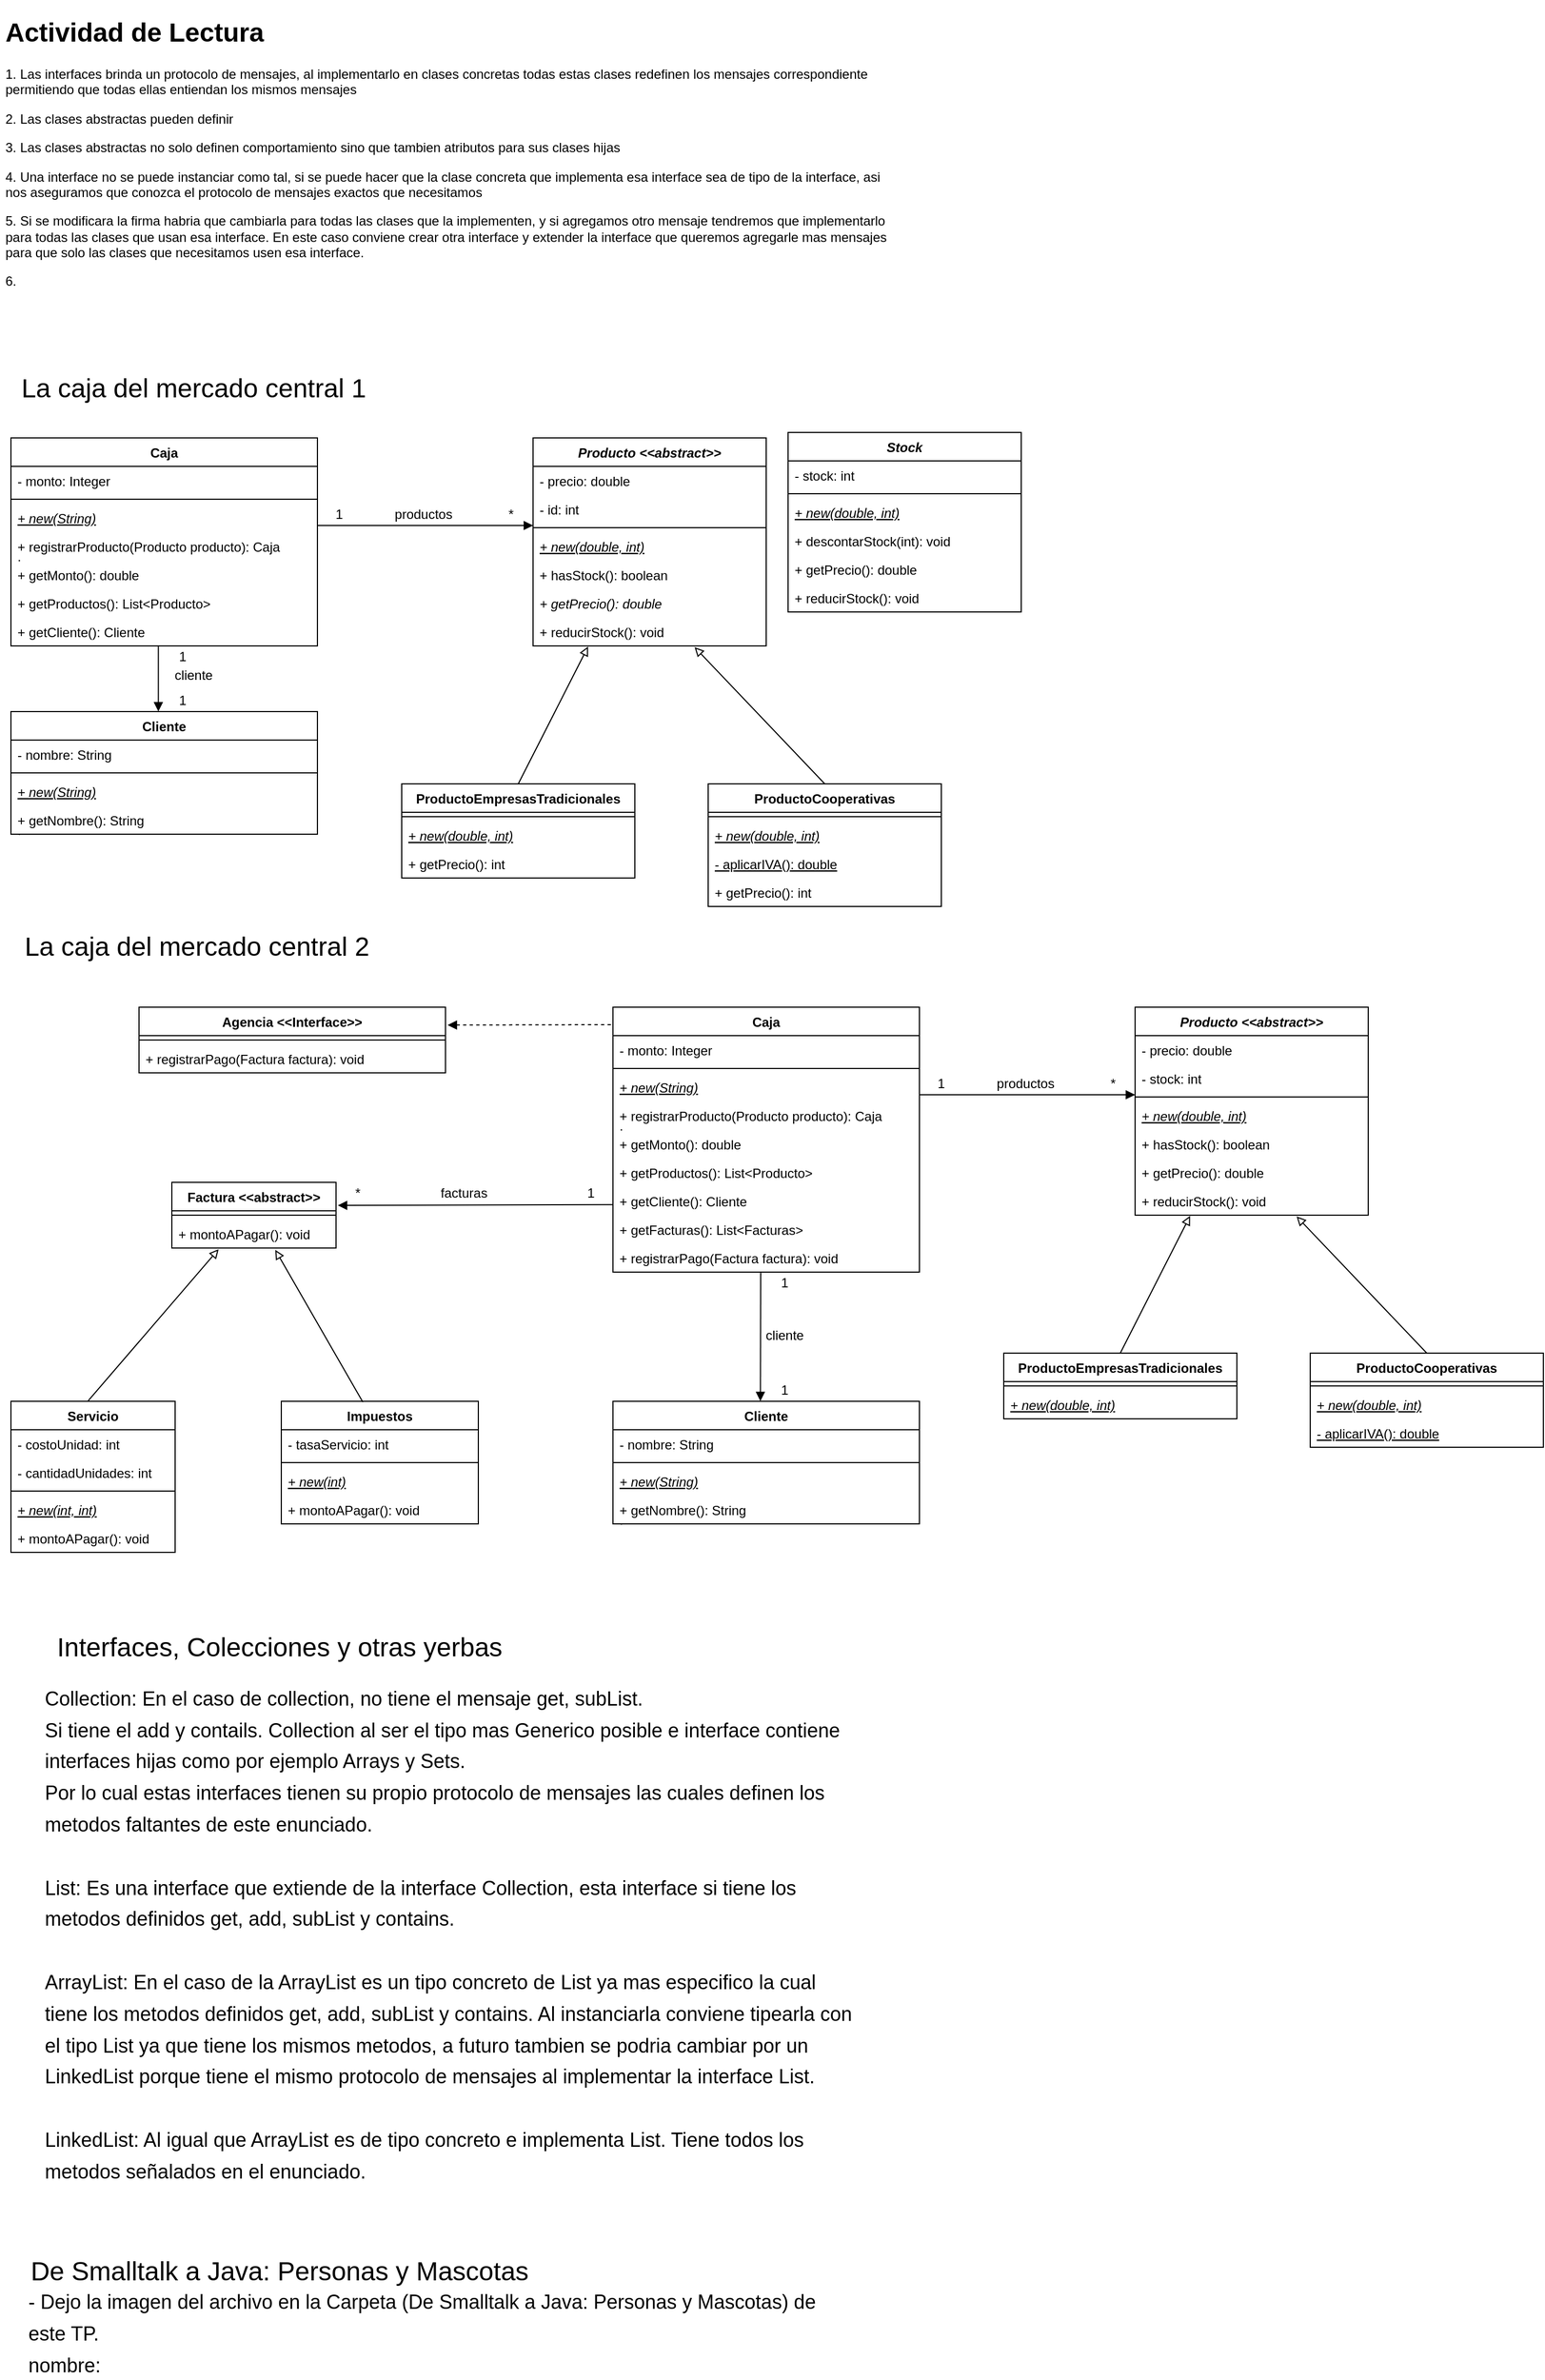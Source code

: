 <mxfile version="18.0.1" type="github">
  <diagram id="h2imKSvwqHgFwFgqD-qL" name="Page-1">
    <mxGraphModel dx="526" dy="482" grid="1" gridSize="10" guides="1" tooltips="1" connect="1" arrows="1" fold="1" page="1" pageScale="1" pageWidth="827" pageHeight="1169" math="0" shadow="0">
      <root>
        <mxCell id="0" />
        <mxCell id="1" parent="0" />
        <mxCell id="-CZiWa_femPdXsY6NKQu-2" value="&lt;h1&gt;Actividad de Lectura&lt;/h1&gt;&lt;p&gt;1. Las interfaces brinda un protocolo de mensajes, al implementarlo en clases concretas todas estas clases redefinen los mensajes correspondiente permitiendo que todas ellas entiendan los mismos mensajes&lt;/p&gt;&lt;p&gt;2. Las clases abstractas pueden definir&amp;nbsp;&lt;/p&gt;&lt;p&gt;3. Las clases abstractas no solo definen comportamiento sino que tambien atributos para sus clases hijas&lt;/p&gt;&lt;p&gt;4. Una interface no se puede instanciar como tal, si se puede hacer que la clase concreta que implementa esa interface sea de tipo de la interface, asi nos aseguramos que conozca el protocolo de mensajes exactos que necesitamos&lt;/p&gt;&lt;p&gt;5. Si se modificara la firma habria que cambiarla para todas las clases que la implementen, y si agregamos otro mensaje tendremos que implementarlo para todas las clases que usan esa interface. En este caso conviene crear otra interface y extender la interface que queremos agregarle mas mensajes para que solo las clases que necesitamos usen esa interface.&lt;/p&gt;&lt;p&gt;6.&lt;/p&gt;" style="text;html=1;strokeColor=none;fillColor=none;spacing=5;spacingTop=-20;whiteSpace=wrap;overflow=hidden;rounded=0;" parent="1" vertex="1">
          <mxGeometry y="10" width="820" height="320" as="geometry" />
        </mxCell>
        <mxCell id="-CZiWa_femPdXsY6NKQu-3" value="&lt;font style=&quot;font-size: 24px&quot;&gt;La caja del mercado central 1&lt;/font&gt;" style="text;html=1;strokeColor=none;fillColor=none;align=center;verticalAlign=middle;whiteSpace=wrap;rounded=0;" parent="1" vertex="1">
          <mxGeometry x="7" y="340" width="340" height="30" as="geometry" />
        </mxCell>
        <mxCell id="-CZiWa_femPdXsY6NKQu-4" value="Producto &lt;&lt;abstract&gt;&gt;" style="swimlane;fontStyle=3;align=center;verticalAlign=top;childLayout=stackLayout;horizontal=1;startSize=26;horizontalStack=0;resizeParent=1;resizeParentMax=0;resizeLast=0;collapsible=1;marginBottom=0;strokeColor=default;" parent="1" vertex="1">
          <mxGeometry x="487" y="400" width="213" height="190" as="geometry" />
        </mxCell>
        <mxCell id="-CZiWa_femPdXsY6NKQu-6" value="- precio: double" style="text;strokeColor=none;fillColor=none;align=left;verticalAlign=top;spacingLeft=4;spacingRight=4;overflow=hidden;rotatable=0;points=[[0,0.5],[1,0.5]];portConstraint=eastwest;" parent="-CZiWa_femPdXsY6NKQu-4" vertex="1">
          <mxGeometry y="26" width="213" height="26" as="geometry" />
        </mxCell>
        <mxCell id="s8EH2hZSlrzV0o0GCKrY-9" value="- id: int" style="text;strokeColor=none;fillColor=none;align=left;verticalAlign=top;spacingLeft=4;spacingRight=4;overflow=hidden;rotatable=0;points=[[0,0.5],[1,0.5]];portConstraint=eastwest;" vertex="1" parent="-CZiWa_femPdXsY6NKQu-4">
          <mxGeometry y="52" width="213" height="26" as="geometry" />
        </mxCell>
        <mxCell id="-CZiWa_femPdXsY6NKQu-5" value="" style="line;strokeWidth=1;fillColor=none;align=left;verticalAlign=middle;spacingTop=-1;spacingLeft=3;spacingRight=3;rotatable=0;labelPosition=right;points=[];portConstraint=eastwest;" parent="-CZiWa_femPdXsY6NKQu-4" vertex="1">
          <mxGeometry y="78" width="213" height="8" as="geometry" />
        </mxCell>
        <mxCell id="vVhiKxb_t9OgOWYi2Gku-17" value="+ new(double, int)" style="text;strokeColor=none;fillColor=none;align=left;verticalAlign=top;spacingLeft=4;spacingRight=4;overflow=hidden;rotatable=0;points=[[0,0.5],[1,0.5]];portConstraint=eastwest;fontStyle=6" parent="-CZiWa_femPdXsY6NKQu-4" vertex="1">
          <mxGeometry y="86" width="213" height="26" as="geometry" />
        </mxCell>
        <mxCell id="WXgyOnsabrxjxRNwVm4t-1" value="+ hasStock(): boolean" style="text;strokeColor=none;fillColor=none;align=left;verticalAlign=top;spacingLeft=4;spacingRight=4;overflow=hidden;rotatable=0;points=[[0,0.5],[1,0.5]];portConstraint=eastwest;" parent="-CZiWa_femPdXsY6NKQu-4" vertex="1">
          <mxGeometry y="112" width="213" height="26" as="geometry" />
        </mxCell>
        <mxCell id="vVhiKxb_t9OgOWYi2Gku-18" value="+ getPrecio(): double" style="text;strokeColor=none;fillColor=none;align=left;verticalAlign=top;spacingLeft=4;spacingRight=4;overflow=hidden;rotatable=0;points=[[0,0.5],[1,0.5]];portConstraint=eastwest;fontStyle=2" parent="-CZiWa_femPdXsY6NKQu-4" vertex="1">
          <mxGeometry y="138" width="213" height="26" as="geometry" />
        </mxCell>
        <mxCell id="vVhiKxb_t9OgOWYi2Gku-19" value="+ reducirStock(): void" style="text;strokeColor=none;fillColor=none;align=left;verticalAlign=top;spacingLeft=4;spacingRight=4;overflow=hidden;rotatable=0;points=[[0,0.5],[1,0.5]];portConstraint=eastwest;" parent="-CZiWa_femPdXsY6NKQu-4" vertex="1">
          <mxGeometry y="164" width="213" height="26" as="geometry" />
        </mxCell>
        <mxCell id="-CZiWa_femPdXsY6NKQu-10" value="Caja" style="swimlane;fontStyle=1;align=center;verticalAlign=top;childLayout=stackLayout;horizontal=1;startSize=26;horizontalStack=0;resizeParent=1;resizeParentMax=0;resizeLast=0;collapsible=1;marginBottom=0;strokeColor=default;" parent="1" vertex="1">
          <mxGeometry x="10" y="400" width="280" height="190" as="geometry" />
        </mxCell>
        <mxCell id="-CZiWa_femPdXsY6NKQu-35" value="- monto: Integer" style="text;strokeColor=none;fillColor=none;align=left;verticalAlign=top;spacingLeft=4;spacingRight=4;overflow=hidden;rotatable=0;points=[[0,0.5],[1,0.5]];portConstraint=eastwest;" parent="-CZiWa_femPdXsY6NKQu-10" vertex="1">
          <mxGeometry y="26" width="280" height="26" as="geometry" />
        </mxCell>
        <mxCell id="-CZiWa_femPdXsY6NKQu-11" value="" style="line;strokeWidth=1;fillColor=none;align=left;verticalAlign=middle;spacingTop=-1;spacingLeft=3;spacingRight=3;rotatable=0;labelPosition=right;points=[];portConstraint=eastwest;" parent="-CZiWa_femPdXsY6NKQu-10" vertex="1">
          <mxGeometry y="52" width="280" height="8" as="geometry" />
        </mxCell>
        <mxCell id="-CZiWa_femPdXsY6NKQu-12" value="+ new(String)" style="text;strokeColor=none;fillColor=none;align=left;verticalAlign=top;spacingLeft=4;spacingRight=4;overflow=hidden;rotatable=0;points=[[0,0.5],[1,0.5]];portConstraint=eastwest;fontStyle=6" parent="-CZiWa_femPdXsY6NKQu-10" vertex="1">
          <mxGeometry y="60" width="280" height="26" as="geometry" />
        </mxCell>
        <mxCell id="vVhiKxb_t9OgOWYi2Gku-1" value="+ registrarProducto(Producto producto): Caja&#xa;: " style="text;strokeColor=none;fillColor=none;align=left;verticalAlign=top;spacingLeft=4;spacingRight=4;overflow=hidden;rotatable=0;points=[[0,0.5],[1,0.5]];portConstraint=eastwest;" parent="-CZiWa_femPdXsY6NKQu-10" vertex="1">
          <mxGeometry y="86" width="280" height="26" as="geometry" />
        </mxCell>
        <mxCell id="-CZiWa_femPdXsY6NKQu-13" value="+ getMonto(): double" style="text;strokeColor=none;fillColor=none;align=left;verticalAlign=top;spacingLeft=4;spacingRight=4;overflow=hidden;rotatable=0;points=[[0,0.5],[1,0.5]];portConstraint=eastwest;" parent="-CZiWa_femPdXsY6NKQu-10" vertex="1">
          <mxGeometry y="112" width="280" height="26" as="geometry" />
        </mxCell>
        <mxCell id="vVhiKxb_t9OgOWYi2Gku-2" value="+ getProductos(): List&lt;Producto&gt;" style="text;strokeColor=none;fillColor=none;align=left;verticalAlign=top;spacingLeft=4;spacingRight=4;overflow=hidden;rotatable=0;points=[[0,0.5],[1,0.5]];portConstraint=eastwest;" parent="-CZiWa_femPdXsY6NKQu-10" vertex="1">
          <mxGeometry y="138" width="280" height="26" as="geometry" />
        </mxCell>
        <mxCell id="vVhiKxb_t9OgOWYi2Gku-3" value="+ getCliente(): Cliente" style="text;strokeColor=none;fillColor=none;align=left;verticalAlign=top;spacingLeft=4;spacingRight=4;overflow=hidden;rotatable=0;points=[[0,0.5],[1,0.5]];portConstraint=eastwest;" parent="-CZiWa_femPdXsY6NKQu-10" vertex="1">
          <mxGeometry y="164" width="280" height="26" as="geometry" />
        </mxCell>
        <mxCell id="-CZiWa_femPdXsY6NKQu-18" value="ProductoEmpresasTradicionales" style="swimlane;fontStyle=1;align=center;verticalAlign=top;childLayout=stackLayout;horizontal=1;startSize=26;horizontalStack=0;resizeParent=1;resizeParentMax=0;resizeLast=0;collapsible=1;marginBottom=0;strokeColor=default;" parent="1" vertex="1">
          <mxGeometry x="367" y="716" width="213" height="86" as="geometry" />
        </mxCell>
        <mxCell id="-CZiWa_femPdXsY6NKQu-21" value="" style="line;strokeWidth=1;fillColor=none;align=left;verticalAlign=middle;spacingTop=-1;spacingLeft=3;spacingRight=3;rotatable=0;labelPosition=right;points=[];portConstraint=eastwest;" parent="-CZiWa_femPdXsY6NKQu-18" vertex="1">
          <mxGeometry y="26" width="213" height="8" as="geometry" />
        </mxCell>
        <mxCell id="vVhiKxb_t9OgOWYi2Gku-20" value="+ new(double, int)" style="text;strokeColor=none;fillColor=none;align=left;verticalAlign=top;spacingLeft=4;spacingRight=4;overflow=hidden;rotatable=0;points=[[0,0.5],[1,0.5]];portConstraint=eastwest;fontStyle=6" parent="-CZiWa_femPdXsY6NKQu-18" vertex="1">
          <mxGeometry y="34" width="213" height="26" as="geometry" />
        </mxCell>
        <mxCell id="s8EH2hZSlrzV0o0GCKrY-10" value="+ getPrecio(): int" style="text;strokeColor=none;fillColor=none;align=left;verticalAlign=top;spacingLeft=4;spacingRight=4;overflow=hidden;rotatable=0;points=[[0,0.5],[1,0.5]];portConstraint=eastwest;fontStyle=0" vertex="1" parent="-CZiWa_femPdXsY6NKQu-18">
          <mxGeometry y="60" width="213" height="26" as="geometry" />
        </mxCell>
        <mxCell id="-CZiWa_femPdXsY6NKQu-25" value="ProductoCooperativas" style="swimlane;fontStyle=1;align=center;verticalAlign=top;childLayout=stackLayout;horizontal=1;startSize=26;horizontalStack=0;resizeParent=1;resizeParentMax=0;resizeLast=0;collapsible=1;marginBottom=0;strokeColor=default;" parent="1" vertex="1">
          <mxGeometry x="647" y="716" width="213" height="112" as="geometry" />
        </mxCell>
        <mxCell id="-CZiWa_femPdXsY6NKQu-28" value="" style="line;strokeWidth=1;fillColor=none;align=left;verticalAlign=middle;spacingTop=-1;spacingLeft=3;spacingRight=3;rotatable=0;labelPosition=right;points=[];portConstraint=eastwest;" parent="-CZiWa_femPdXsY6NKQu-25" vertex="1">
          <mxGeometry y="26" width="213" height="8" as="geometry" />
        </mxCell>
        <mxCell id="vVhiKxb_t9OgOWYi2Gku-21" value="+ new(double, int)" style="text;strokeColor=none;fillColor=none;align=left;verticalAlign=top;spacingLeft=4;spacingRight=4;overflow=hidden;rotatable=0;points=[[0,0.5],[1,0.5]];portConstraint=eastwest;fontStyle=6" parent="-CZiWa_femPdXsY6NKQu-25" vertex="1">
          <mxGeometry y="34" width="213" height="26" as="geometry" />
        </mxCell>
        <mxCell id="WXgyOnsabrxjxRNwVm4t-2" value="- aplicarIVA(): double" style="text;strokeColor=none;fillColor=none;align=left;verticalAlign=top;spacingLeft=4;spacingRight=4;overflow=hidden;rotatable=0;points=[[0,0.5],[1,0.5]];portConstraint=eastwest;fontStyle=4" parent="-CZiWa_femPdXsY6NKQu-25" vertex="1">
          <mxGeometry y="60" width="213" height="26" as="geometry" />
        </mxCell>
        <mxCell id="s8EH2hZSlrzV0o0GCKrY-11" value="+ getPrecio(): int" style="text;strokeColor=none;fillColor=none;align=left;verticalAlign=top;spacingLeft=4;spacingRight=4;overflow=hidden;rotatable=0;points=[[0,0.5],[1,0.5]];portConstraint=eastwest;fontStyle=0" vertex="1" parent="-CZiWa_femPdXsY6NKQu-25">
          <mxGeometry y="86" width="213" height="26" as="geometry" />
        </mxCell>
        <mxCell id="-CZiWa_femPdXsY6NKQu-32" style="edgeStyle=none;orthogonalLoop=1;jettySize=auto;html=1;exitX=1;exitY=1;exitDx=0;exitDy=0;endArrow=none;endFill=0;rounded=0;entryX=0.999;entryY=0.808;entryDx=0;entryDy=0;entryPerimeter=0;startArrow=block;startFill=1;" parent="1" source="-CZiWa_femPdXsY6NKQu-37" edge="1">
          <mxGeometry relative="1" as="geometry">
            <mxPoint x="289.997" y="479.998" as="targetPoint" />
            <mxPoint x="482.21" y="480.422" as="sourcePoint" />
          </mxGeometry>
        </mxCell>
        <mxCell id="-CZiWa_femPdXsY6NKQu-33" style="edgeStyle=none;orthogonalLoop=1;jettySize=auto;html=1;endArrow=none;endFill=0;rounded=0;entryX=0.5;entryY=0;entryDx=0;entryDy=0;startArrow=block;startFill=0;exitX=0.236;exitY=1.025;exitDx=0;exitDy=0;exitPerimeter=0;" parent="1" source="vVhiKxb_t9OgOWYi2Gku-19" target="-CZiWa_femPdXsY6NKQu-18" edge="1">
          <mxGeometry relative="1" as="geometry">
            <mxPoint x="530.55" y="623.43" as="targetPoint" />
            <mxPoint x="527" y="610" as="sourcePoint" />
          </mxGeometry>
        </mxCell>
        <mxCell id="-CZiWa_femPdXsY6NKQu-34" style="edgeStyle=none;orthogonalLoop=1;jettySize=auto;html=1;endArrow=none;endFill=0;rounded=0;entryX=0.5;entryY=0;entryDx=0;entryDy=0;startArrow=block;startFill=0;exitX=0.693;exitY=1.045;exitDx=0;exitDy=0;exitPerimeter=0;" parent="1" source="vVhiKxb_t9OgOWYi2Gku-19" target="-CZiWa_femPdXsY6NKQu-25" edge="1">
          <mxGeometry relative="1" as="geometry">
            <mxPoint x="571.75" y="650" as="targetPoint" />
            <mxPoint x="677" y="630" as="sourcePoint" />
          </mxGeometry>
        </mxCell>
        <mxCell id="-CZiWa_femPdXsY6NKQu-36" value="productos" style="text;html=1;strokeColor=none;fillColor=none;align=center;verticalAlign=middle;whiteSpace=wrap;rounded=0;" parent="1" vertex="1">
          <mxGeometry x="367" y="460" width="40" height="20" as="geometry" />
        </mxCell>
        <mxCell id="-CZiWa_femPdXsY6NKQu-37" value="*" style="text;html=1;strokeColor=none;fillColor=none;align=center;verticalAlign=middle;whiteSpace=wrap;rounded=0;" parent="1" vertex="1">
          <mxGeometry x="447" y="460" width="40" height="20" as="geometry" />
        </mxCell>
        <mxCell id="-CZiWa_femPdXsY6NKQu-38" value="1" style="text;html=1;strokeColor=none;fillColor=none;align=center;verticalAlign=middle;whiteSpace=wrap;rounded=0;" parent="1" vertex="1">
          <mxGeometry x="290" y="460" width="40" height="20" as="geometry" />
        </mxCell>
        <mxCell id="vVhiKxb_t9OgOWYi2Gku-4" value="Cliente" style="swimlane;fontStyle=1;align=center;verticalAlign=top;childLayout=stackLayout;horizontal=1;startSize=26;horizontalStack=0;resizeParent=1;resizeParentMax=0;resizeLast=0;collapsible=1;marginBottom=0;strokeColor=default;" parent="1" vertex="1">
          <mxGeometry x="10" y="650" width="280" height="112" as="geometry" />
        </mxCell>
        <mxCell id="vVhiKxb_t9OgOWYi2Gku-5" value="- nombre: String" style="text;strokeColor=none;fillColor=none;align=left;verticalAlign=top;spacingLeft=4;spacingRight=4;overflow=hidden;rotatable=0;points=[[0,0.5],[1,0.5]];portConstraint=eastwest;" parent="vVhiKxb_t9OgOWYi2Gku-4" vertex="1">
          <mxGeometry y="26" width="280" height="26" as="geometry" />
        </mxCell>
        <mxCell id="vVhiKxb_t9OgOWYi2Gku-7" value="" style="line;strokeWidth=1;fillColor=none;align=left;verticalAlign=middle;spacingTop=-1;spacingLeft=3;spacingRight=3;rotatable=0;labelPosition=right;points=[];portConstraint=eastwest;" parent="vVhiKxb_t9OgOWYi2Gku-4" vertex="1">
          <mxGeometry y="52" width="280" height="8" as="geometry" />
        </mxCell>
        <mxCell id="vVhiKxb_t9OgOWYi2Gku-8" value="+ new(String)" style="text;strokeColor=none;fillColor=none;align=left;verticalAlign=top;spacingLeft=4;spacingRight=4;overflow=hidden;rotatable=0;points=[[0,0.5],[1,0.5]];portConstraint=eastwest;fontStyle=6" parent="vVhiKxb_t9OgOWYi2Gku-4" vertex="1">
          <mxGeometry y="60" width="280" height="26" as="geometry" />
        </mxCell>
        <mxCell id="vVhiKxb_t9OgOWYi2Gku-9" value="+ getNombre(): String&#xa;: " style="text;strokeColor=none;fillColor=none;align=left;verticalAlign=top;spacingLeft=4;spacingRight=4;overflow=hidden;rotatable=0;points=[[0,0.5],[1,0.5]];portConstraint=eastwest;" parent="vVhiKxb_t9OgOWYi2Gku-4" vertex="1">
          <mxGeometry y="86" width="280" height="26" as="geometry" />
        </mxCell>
        <mxCell id="vVhiKxb_t9OgOWYi2Gku-13" style="edgeStyle=none;orthogonalLoop=1;jettySize=auto;html=1;exitX=0.481;exitY=-0.001;exitDx=0;exitDy=0;endArrow=none;endFill=0;rounded=0;entryX=0.481;entryY=1.022;entryDx=0;entryDy=0;entryPerimeter=0;startArrow=block;startFill=1;exitPerimeter=0;" parent="1" source="vVhiKxb_t9OgOWYi2Gku-4" target="vVhiKxb_t9OgOWYi2Gku-3" edge="1">
          <mxGeometry relative="1" as="geometry">
            <mxPoint x="299.997" y="489.998" as="targetPoint" />
            <mxPoint x="497" y="490" as="sourcePoint" />
          </mxGeometry>
        </mxCell>
        <mxCell id="vVhiKxb_t9OgOWYi2Gku-14" value="cliente" style="text;html=1;strokeColor=none;fillColor=none;align=center;verticalAlign=middle;whiteSpace=wrap;rounded=0;" parent="1" vertex="1">
          <mxGeometry x="157" y="607" width="40" height="20" as="geometry" />
        </mxCell>
        <mxCell id="vVhiKxb_t9OgOWYi2Gku-15" value="1" style="text;html=1;strokeColor=none;fillColor=none;align=center;verticalAlign=middle;whiteSpace=wrap;rounded=0;" parent="1" vertex="1">
          <mxGeometry x="147" y="590" width="40" height="20" as="geometry" />
        </mxCell>
        <mxCell id="vVhiKxb_t9OgOWYi2Gku-16" value="1" style="text;html=1;strokeColor=none;fillColor=none;align=center;verticalAlign=middle;whiteSpace=wrap;rounded=0;" parent="1" vertex="1">
          <mxGeometry x="147" y="630" width="40" height="20" as="geometry" />
        </mxCell>
        <mxCell id="vVhiKxb_t9OgOWYi2Gku-23" value="Producto &lt;&lt;abstract&gt;&gt;" style="swimlane;fontStyle=3;align=center;verticalAlign=top;childLayout=stackLayout;horizontal=1;startSize=26;horizontalStack=0;resizeParent=1;resizeParentMax=0;resizeLast=0;collapsible=1;marginBottom=0;strokeColor=default;" parent="1" vertex="1">
          <mxGeometry x="1037" y="920" width="213" height="190" as="geometry" />
        </mxCell>
        <mxCell id="vVhiKxb_t9OgOWYi2Gku-24" value="- precio: double" style="text;strokeColor=none;fillColor=none;align=left;verticalAlign=top;spacingLeft=4;spacingRight=4;overflow=hidden;rotatable=0;points=[[0,0.5],[1,0.5]];portConstraint=eastwest;" parent="vVhiKxb_t9OgOWYi2Gku-23" vertex="1">
          <mxGeometry y="26" width="213" height="26" as="geometry" />
        </mxCell>
        <mxCell id="vVhiKxb_t9OgOWYi2Gku-25" value="- stock: int" style="text;strokeColor=none;fillColor=none;align=left;verticalAlign=top;spacingLeft=4;spacingRight=4;overflow=hidden;rotatable=0;points=[[0,0.5],[1,0.5]];portConstraint=eastwest;" parent="vVhiKxb_t9OgOWYi2Gku-23" vertex="1">
          <mxGeometry y="52" width="213" height="26" as="geometry" />
        </mxCell>
        <mxCell id="vVhiKxb_t9OgOWYi2Gku-26" value="" style="line;strokeWidth=1;fillColor=none;align=left;verticalAlign=middle;spacingTop=-1;spacingLeft=3;spacingRight=3;rotatable=0;labelPosition=right;points=[];portConstraint=eastwest;" parent="vVhiKxb_t9OgOWYi2Gku-23" vertex="1">
          <mxGeometry y="78" width="213" height="8" as="geometry" />
        </mxCell>
        <mxCell id="vVhiKxb_t9OgOWYi2Gku-27" value="+ new(double, int)" style="text;strokeColor=none;fillColor=none;align=left;verticalAlign=top;spacingLeft=4;spacingRight=4;overflow=hidden;rotatable=0;points=[[0,0.5],[1,0.5]];portConstraint=eastwest;fontStyle=6" parent="vVhiKxb_t9OgOWYi2Gku-23" vertex="1">
          <mxGeometry y="86" width="213" height="26" as="geometry" />
        </mxCell>
        <mxCell id="vVhiKxb_t9OgOWYi2Gku-28" value="+ hasStock(): boolean" style="text;strokeColor=none;fillColor=none;align=left;verticalAlign=top;spacingLeft=4;spacingRight=4;overflow=hidden;rotatable=0;points=[[0,0.5],[1,0.5]];portConstraint=eastwest;" parent="vVhiKxb_t9OgOWYi2Gku-23" vertex="1">
          <mxGeometry y="112" width="213" height="26" as="geometry" />
        </mxCell>
        <mxCell id="vVhiKxb_t9OgOWYi2Gku-29" value="+ getPrecio(): double" style="text;strokeColor=none;fillColor=none;align=left;verticalAlign=top;spacingLeft=4;spacingRight=4;overflow=hidden;rotatable=0;points=[[0,0.5],[1,0.5]];portConstraint=eastwest;" parent="vVhiKxb_t9OgOWYi2Gku-23" vertex="1">
          <mxGeometry y="138" width="213" height="26" as="geometry" />
        </mxCell>
        <mxCell id="vVhiKxb_t9OgOWYi2Gku-30" value="+ reducirStock(): void" style="text;strokeColor=none;fillColor=none;align=left;verticalAlign=top;spacingLeft=4;spacingRight=4;overflow=hidden;rotatable=0;points=[[0,0.5],[1,0.5]];portConstraint=eastwest;" parent="vVhiKxb_t9OgOWYi2Gku-23" vertex="1">
          <mxGeometry y="164" width="213" height="26" as="geometry" />
        </mxCell>
        <mxCell id="vVhiKxb_t9OgOWYi2Gku-31" value="Caja" style="swimlane;fontStyle=1;align=center;verticalAlign=top;childLayout=stackLayout;horizontal=1;startSize=26;horizontalStack=0;resizeParent=1;resizeParentMax=0;resizeLast=0;collapsible=1;marginBottom=0;strokeColor=default;" parent="1" vertex="1">
          <mxGeometry x="560" y="920" width="280" height="242" as="geometry" />
        </mxCell>
        <mxCell id="vVhiKxb_t9OgOWYi2Gku-32" value="- monto: Integer" style="text;strokeColor=none;fillColor=none;align=left;verticalAlign=top;spacingLeft=4;spacingRight=4;overflow=hidden;rotatable=0;points=[[0,0.5],[1,0.5]];portConstraint=eastwest;" parent="vVhiKxb_t9OgOWYi2Gku-31" vertex="1">
          <mxGeometry y="26" width="280" height="26" as="geometry" />
        </mxCell>
        <mxCell id="vVhiKxb_t9OgOWYi2Gku-33" value="" style="line;strokeWidth=1;fillColor=none;align=left;verticalAlign=middle;spacingTop=-1;spacingLeft=3;spacingRight=3;rotatable=0;labelPosition=right;points=[];portConstraint=eastwest;" parent="vVhiKxb_t9OgOWYi2Gku-31" vertex="1">
          <mxGeometry y="52" width="280" height="8" as="geometry" />
        </mxCell>
        <mxCell id="vVhiKxb_t9OgOWYi2Gku-34" value="+ new(String)" style="text;strokeColor=none;fillColor=none;align=left;verticalAlign=top;spacingLeft=4;spacingRight=4;overflow=hidden;rotatable=0;points=[[0,0.5],[1,0.5]];portConstraint=eastwest;fontStyle=6" parent="vVhiKxb_t9OgOWYi2Gku-31" vertex="1">
          <mxGeometry y="60" width="280" height="26" as="geometry" />
        </mxCell>
        <mxCell id="vVhiKxb_t9OgOWYi2Gku-35" value="+ registrarProducto(Producto producto): Caja&#xa;: " style="text;strokeColor=none;fillColor=none;align=left;verticalAlign=top;spacingLeft=4;spacingRight=4;overflow=hidden;rotatable=0;points=[[0,0.5],[1,0.5]];portConstraint=eastwest;" parent="vVhiKxb_t9OgOWYi2Gku-31" vertex="1">
          <mxGeometry y="86" width="280" height="26" as="geometry" />
        </mxCell>
        <mxCell id="vVhiKxb_t9OgOWYi2Gku-36" value="+ getMonto(): double" style="text;strokeColor=none;fillColor=none;align=left;verticalAlign=top;spacingLeft=4;spacingRight=4;overflow=hidden;rotatable=0;points=[[0,0.5],[1,0.5]];portConstraint=eastwest;" parent="vVhiKxb_t9OgOWYi2Gku-31" vertex="1">
          <mxGeometry y="112" width="280" height="26" as="geometry" />
        </mxCell>
        <mxCell id="vVhiKxb_t9OgOWYi2Gku-37" value="+ getProductos(): List&lt;Producto&gt;" style="text;strokeColor=none;fillColor=none;align=left;verticalAlign=top;spacingLeft=4;spacingRight=4;overflow=hidden;rotatable=0;points=[[0,0.5],[1,0.5]];portConstraint=eastwest;" parent="vVhiKxb_t9OgOWYi2Gku-31" vertex="1">
          <mxGeometry y="138" width="280" height="26" as="geometry" />
        </mxCell>
        <mxCell id="vVhiKxb_t9OgOWYi2Gku-38" value="+ getCliente(): Cliente" style="text;strokeColor=none;fillColor=none;align=left;verticalAlign=top;spacingLeft=4;spacingRight=4;overflow=hidden;rotatable=0;points=[[0,0.5],[1,0.5]];portConstraint=eastwest;" parent="vVhiKxb_t9OgOWYi2Gku-31" vertex="1">
          <mxGeometry y="164" width="280" height="26" as="geometry" />
        </mxCell>
        <mxCell id="vVhiKxb_t9OgOWYi2Gku-61" value="+ getFacturas(): List&lt;Facturas&gt;" style="text;strokeColor=none;fillColor=none;align=left;verticalAlign=top;spacingLeft=4;spacingRight=4;overflow=hidden;rotatable=0;points=[[0,0.5],[1,0.5]];portConstraint=eastwest;" parent="vVhiKxb_t9OgOWYi2Gku-31" vertex="1">
          <mxGeometry y="190" width="280" height="26" as="geometry" />
        </mxCell>
        <mxCell id="vVhiKxb_t9OgOWYi2Gku-62" value="+ registrarPago(Factura factura): void" style="text;strokeColor=none;fillColor=none;align=left;verticalAlign=top;spacingLeft=4;spacingRight=4;overflow=hidden;rotatable=0;points=[[0,0.5],[1,0.5]];portConstraint=eastwest;" parent="vVhiKxb_t9OgOWYi2Gku-31" vertex="1">
          <mxGeometry y="216" width="280" height="26" as="geometry" />
        </mxCell>
        <mxCell id="vVhiKxb_t9OgOWYi2Gku-39" value="ProductoEmpresasTradicionales" style="swimlane;fontStyle=1;align=center;verticalAlign=top;childLayout=stackLayout;horizontal=1;startSize=26;horizontalStack=0;resizeParent=1;resizeParentMax=0;resizeLast=0;collapsible=1;marginBottom=0;strokeColor=default;" parent="1" vertex="1">
          <mxGeometry x="917" y="1236" width="213" height="60" as="geometry" />
        </mxCell>
        <mxCell id="vVhiKxb_t9OgOWYi2Gku-40" value="" style="line;strokeWidth=1;fillColor=none;align=left;verticalAlign=middle;spacingTop=-1;spacingLeft=3;spacingRight=3;rotatable=0;labelPosition=right;points=[];portConstraint=eastwest;" parent="vVhiKxb_t9OgOWYi2Gku-39" vertex="1">
          <mxGeometry y="26" width="213" height="8" as="geometry" />
        </mxCell>
        <mxCell id="vVhiKxb_t9OgOWYi2Gku-41" value="+ new(double, int)" style="text;strokeColor=none;fillColor=none;align=left;verticalAlign=top;spacingLeft=4;spacingRight=4;overflow=hidden;rotatable=0;points=[[0,0.5],[1,0.5]];portConstraint=eastwest;fontStyle=6" parent="vVhiKxb_t9OgOWYi2Gku-39" vertex="1">
          <mxGeometry y="34" width="213" height="26" as="geometry" />
        </mxCell>
        <mxCell id="vVhiKxb_t9OgOWYi2Gku-42" value="ProductoCooperativas" style="swimlane;fontStyle=1;align=center;verticalAlign=top;childLayout=stackLayout;horizontal=1;startSize=26;horizontalStack=0;resizeParent=1;resizeParentMax=0;resizeLast=0;collapsible=1;marginBottom=0;strokeColor=default;" parent="1" vertex="1">
          <mxGeometry x="1197" y="1236" width="213" height="86" as="geometry" />
        </mxCell>
        <mxCell id="vVhiKxb_t9OgOWYi2Gku-43" value="" style="line;strokeWidth=1;fillColor=none;align=left;verticalAlign=middle;spacingTop=-1;spacingLeft=3;spacingRight=3;rotatable=0;labelPosition=right;points=[];portConstraint=eastwest;" parent="vVhiKxb_t9OgOWYi2Gku-42" vertex="1">
          <mxGeometry y="26" width="213" height="8" as="geometry" />
        </mxCell>
        <mxCell id="vVhiKxb_t9OgOWYi2Gku-44" value="+ new(double, int)" style="text;strokeColor=none;fillColor=none;align=left;verticalAlign=top;spacingLeft=4;spacingRight=4;overflow=hidden;rotatable=0;points=[[0,0.5],[1,0.5]];portConstraint=eastwest;fontStyle=6" parent="vVhiKxb_t9OgOWYi2Gku-42" vertex="1">
          <mxGeometry y="34" width="213" height="26" as="geometry" />
        </mxCell>
        <mxCell id="vVhiKxb_t9OgOWYi2Gku-45" value="- aplicarIVA(): double" style="text;strokeColor=none;fillColor=none;align=left;verticalAlign=top;spacingLeft=4;spacingRight=4;overflow=hidden;rotatable=0;points=[[0,0.5],[1,0.5]];portConstraint=eastwest;fontStyle=4" parent="vVhiKxb_t9OgOWYi2Gku-42" vertex="1">
          <mxGeometry y="60" width="213" height="26" as="geometry" />
        </mxCell>
        <mxCell id="vVhiKxb_t9OgOWYi2Gku-46" style="edgeStyle=none;orthogonalLoop=1;jettySize=auto;html=1;exitX=1;exitY=1;exitDx=0;exitDy=0;endArrow=none;endFill=0;rounded=0;entryX=0.999;entryY=0.808;entryDx=0;entryDy=0;entryPerimeter=0;startArrow=block;startFill=1;" parent="1" source="vVhiKxb_t9OgOWYi2Gku-50" edge="1">
          <mxGeometry relative="1" as="geometry">
            <mxPoint x="839.997" y="999.998" as="targetPoint" />
            <mxPoint x="1032.21" y="1000.422" as="sourcePoint" />
          </mxGeometry>
        </mxCell>
        <mxCell id="vVhiKxb_t9OgOWYi2Gku-47" style="edgeStyle=none;orthogonalLoop=1;jettySize=auto;html=1;endArrow=none;endFill=0;rounded=0;entryX=0.5;entryY=0;entryDx=0;entryDy=0;startArrow=block;startFill=0;exitX=0.236;exitY=1.025;exitDx=0;exitDy=0;exitPerimeter=0;" parent="1" source="vVhiKxb_t9OgOWYi2Gku-30" target="vVhiKxb_t9OgOWYi2Gku-39" edge="1">
          <mxGeometry relative="1" as="geometry">
            <mxPoint x="1080.55" y="1143.43" as="targetPoint" />
            <mxPoint x="1077" y="1130" as="sourcePoint" />
          </mxGeometry>
        </mxCell>
        <mxCell id="vVhiKxb_t9OgOWYi2Gku-48" style="edgeStyle=none;orthogonalLoop=1;jettySize=auto;html=1;endArrow=none;endFill=0;rounded=0;entryX=0.5;entryY=0;entryDx=0;entryDy=0;startArrow=block;startFill=0;exitX=0.693;exitY=1.045;exitDx=0;exitDy=0;exitPerimeter=0;" parent="1" source="vVhiKxb_t9OgOWYi2Gku-30" target="vVhiKxb_t9OgOWYi2Gku-42" edge="1">
          <mxGeometry relative="1" as="geometry">
            <mxPoint x="1121.75" y="1170" as="targetPoint" />
            <mxPoint x="1227" y="1150" as="sourcePoint" />
          </mxGeometry>
        </mxCell>
        <mxCell id="vVhiKxb_t9OgOWYi2Gku-49" value="productos" style="text;html=1;strokeColor=none;fillColor=none;align=center;verticalAlign=middle;whiteSpace=wrap;rounded=0;" parent="1" vertex="1">
          <mxGeometry x="917" y="980" width="40" height="20" as="geometry" />
        </mxCell>
        <mxCell id="vVhiKxb_t9OgOWYi2Gku-50" value="*" style="text;html=1;strokeColor=none;fillColor=none;align=center;verticalAlign=middle;whiteSpace=wrap;rounded=0;" parent="1" vertex="1">
          <mxGeometry x="997" y="980" width="40" height="20" as="geometry" />
        </mxCell>
        <mxCell id="vVhiKxb_t9OgOWYi2Gku-51" value="1" style="text;html=1;strokeColor=none;fillColor=none;align=center;verticalAlign=middle;whiteSpace=wrap;rounded=0;" parent="1" vertex="1">
          <mxGeometry x="840" y="980" width="40" height="20" as="geometry" />
        </mxCell>
        <mxCell id="vVhiKxb_t9OgOWYi2Gku-52" value="Cliente" style="swimlane;fontStyle=1;align=center;verticalAlign=top;childLayout=stackLayout;horizontal=1;startSize=26;horizontalStack=0;resizeParent=1;resizeParentMax=0;resizeLast=0;collapsible=1;marginBottom=0;strokeColor=default;" parent="1" vertex="1">
          <mxGeometry x="560" y="1280" width="280" height="112" as="geometry" />
        </mxCell>
        <mxCell id="vVhiKxb_t9OgOWYi2Gku-53" value="- nombre: String" style="text;strokeColor=none;fillColor=none;align=left;verticalAlign=top;spacingLeft=4;spacingRight=4;overflow=hidden;rotatable=0;points=[[0,0.5],[1,0.5]];portConstraint=eastwest;" parent="vVhiKxb_t9OgOWYi2Gku-52" vertex="1">
          <mxGeometry y="26" width="280" height="26" as="geometry" />
        </mxCell>
        <mxCell id="vVhiKxb_t9OgOWYi2Gku-54" value="" style="line;strokeWidth=1;fillColor=none;align=left;verticalAlign=middle;spacingTop=-1;spacingLeft=3;spacingRight=3;rotatable=0;labelPosition=right;points=[];portConstraint=eastwest;" parent="vVhiKxb_t9OgOWYi2Gku-52" vertex="1">
          <mxGeometry y="52" width="280" height="8" as="geometry" />
        </mxCell>
        <mxCell id="vVhiKxb_t9OgOWYi2Gku-55" value="+ new(String)" style="text;strokeColor=none;fillColor=none;align=left;verticalAlign=top;spacingLeft=4;spacingRight=4;overflow=hidden;rotatable=0;points=[[0,0.5],[1,0.5]];portConstraint=eastwest;fontStyle=6" parent="vVhiKxb_t9OgOWYi2Gku-52" vertex="1">
          <mxGeometry y="60" width="280" height="26" as="geometry" />
        </mxCell>
        <mxCell id="vVhiKxb_t9OgOWYi2Gku-56" value="+ getNombre(): String&#xa;: " style="text;strokeColor=none;fillColor=none;align=left;verticalAlign=top;spacingLeft=4;spacingRight=4;overflow=hidden;rotatable=0;points=[[0,0.5],[1,0.5]];portConstraint=eastwest;" parent="vVhiKxb_t9OgOWYi2Gku-52" vertex="1">
          <mxGeometry y="86" width="280" height="26" as="geometry" />
        </mxCell>
        <mxCell id="vVhiKxb_t9OgOWYi2Gku-57" style="edgeStyle=none;orthogonalLoop=1;jettySize=auto;html=1;exitX=0.481;exitY=-0.001;exitDx=0;exitDy=0;endArrow=none;endFill=0;rounded=0;entryX=0.482;entryY=1.022;entryDx=0;entryDy=0;entryPerimeter=0;startArrow=block;startFill=1;exitPerimeter=0;" parent="1" source="vVhiKxb_t9OgOWYi2Gku-52" target="vVhiKxb_t9OgOWYi2Gku-62" edge="1">
          <mxGeometry relative="1" as="geometry">
            <mxPoint x="849.997" y="1009.998" as="targetPoint" />
            <mxPoint x="1047" y="1010" as="sourcePoint" />
          </mxGeometry>
        </mxCell>
        <mxCell id="vVhiKxb_t9OgOWYi2Gku-58" value="cliente" style="text;html=1;strokeColor=none;fillColor=none;align=center;verticalAlign=middle;whiteSpace=wrap;rounded=0;" parent="1" vertex="1">
          <mxGeometry x="697" y="1210" width="40" height="20" as="geometry" />
        </mxCell>
        <mxCell id="vVhiKxb_t9OgOWYi2Gku-59" value="1" style="text;html=1;strokeColor=none;fillColor=none;align=center;verticalAlign=middle;whiteSpace=wrap;rounded=0;" parent="1" vertex="1">
          <mxGeometry x="697" y="1162" width="40" height="20" as="geometry" />
        </mxCell>
        <mxCell id="vVhiKxb_t9OgOWYi2Gku-60" value="1" style="text;html=1;strokeColor=none;fillColor=none;align=center;verticalAlign=middle;whiteSpace=wrap;rounded=0;" parent="1" vertex="1">
          <mxGeometry x="697" y="1260" width="40" height="20" as="geometry" />
        </mxCell>
        <mxCell id="vVhiKxb_t9OgOWYi2Gku-63" value="Agencia &lt;&lt;Interface&gt;&gt;" style="swimlane;fontStyle=1;align=center;verticalAlign=top;childLayout=stackLayout;horizontal=1;startSize=26;horizontalStack=0;resizeParent=1;resizeParentMax=0;resizeLast=0;collapsible=1;marginBottom=0;strokeColor=default;" parent="1" vertex="1">
          <mxGeometry x="127" y="920" width="280" height="60" as="geometry" />
        </mxCell>
        <mxCell id="vVhiKxb_t9OgOWYi2Gku-65" value="" style="line;strokeWidth=1;fillColor=none;align=left;verticalAlign=middle;spacingTop=-1;spacingLeft=3;spacingRight=3;rotatable=0;labelPosition=right;points=[];portConstraint=eastwest;" parent="vVhiKxb_t9OgOWYi2Gku-63" vertex="1">
          <mxGeometry y="26" width="280" height="8" as="geometry" />
        </mxCell>
        <mxCell id="vVhiKxb_t9OgOWYi2Gku-66" value="+ registrarPago(Factura factura): void" style="text;strokeColor=none;fillColor=none;align=left;verticalAlign=top;spacingLeft=4;spacingRight=4;overflow=hidden;rotatable=0;points=[[0,0.5],[1,0.5]];portConstraint=eastwest;fontStyle=0" parent="vVhiKxb_t9OgOWYi2Gku-63" vertex="1">
          <mxGeometry y="34" width="280" height="26" as="geometry" />
        </mxCell>
        <mxCell id="vVhiKxb_t9OgOWYi2Gku-68" style="edgeStyle=none;orthogonalLoop=1;jettySize=auto;html=1;exitX=1.007;exitY=0.272;exitDx=0;exitDy=0;endArrow=none;endFill=0;rounded=0;entryX=-0.004;entryY=0.066;entryDx=0;entryDy=0;entryPerimeter=0;startArrow=block;startFill=1;exitPerimeter=0;dashed=1;" parent="1" source="vVhiKxb_t9OgOWYi2Gku-63" target="vVhiKxb_t9OgOWYi2Gku-31" edge="1">
          <mxGeometry relative="1" as="geometry">
            <mxPoint x="457.28" y="980.002" as="targetPoint" />
            <mxPoint x="457.0" y="1097.318" as="sourcePoint" />
          </mxGeometry>
        </mxCell>
        <mxCell id="vVhiKxb_t9OgOWYi2Gku-69" value="Factura &lt;&lt;abstract&gt;&gt;" style="swimlane;fontStyle=1;align=center;verticalAlign=top;childLayout=stackLayout;horizontal=1;startSize=26;horizontalStack=0;resizeParent=1;resizeParentMax=0;resizeLast=0;collapsible=1;marginBottom=0;strokeColor=default;" parent="1" vertex="1">
          <mxGeometry x="157" y="1080" width="150" height="60" as="geometry" />
        </mxCell>
        <mxCell id="vVhiKxb_t9OgOWYi2Gku-70" value="" style="line;strokeWidth=1;fillColor=none;align=left;verticalAlign=middle;spacingTop=-1;spacingLeft=3;spacingRight=3;rotatable=0;labelPosition=right;points=[];portConstraint=eastwest;" parent="vVhiKxb_t9OgOWYi2Gku-69" vertex="1">
          <mxGeometry y="26" width="150" height="8" as="geometry" />
        </mxCell>
        <mxCell id="vVhiKxb_t9OgOWYi2Gku-71" value="+ montoAPagar(): void" style="text;strokeColor=none;fillColor=none;align=left;verticalAlign=top;spacingLeft=4;spacingRight=4;overflow=hidden;rotatable=0;points=[[0,0.5],[1,0.5]];portConstraint=eastwest;fontStyle=0" parent="vVhiKxb_t9OgOWYi2Gku-69" vertex="1">
          <mxGeometry y="34" width="150" height="26" as="geometry" />
        </mxCell>
        <mxCell id="vVhiKxb_t9OgOWYi2Gku-72" value="Servicio" style="swimlane;fontStyle=1;align=center;verticalAlign=top;childLayout=stackLayout;horizontal=1;startSize=26;horizontalStack=0;resizeParent=1;resizeParentMax=0;resizeLast=0;collapsible=1;marginBottom=0;strokeColor=default;" parent="1" vertex="1">
          <mxGeometry x="10" y="1280" width="150" height="138" as="geometry" />
        </mxCell>
        <mxCell id="vVhiKxb_t9OgOWYi2Gku-75" value="- costoUnidad: int" style="text;strokeColor=none;fillColor=none;align=left;verticalAlign=top;spacingLeft=4;spacingRight=4;overflow=hidden;rotatable=0;points=[[0,0.5],[1,0.5]];portConstraint=eastwest;fontStyle=0" parent="vVhiKxb_t9OgOWYi2Gku-72" vertex="1">
          <mxGeometry y="26" width="150" height="26" as="geometry" />
        </mxCell>
        <mxCell id="vVhiKxb_t9OgOWYi2Gku-76" value="- cantidadUnidades: int" style="text;strokeColor=none;fillColor=none;align=left;verticalAlign=top;spacingLeft=4;spacingRight=4;overflow=hidden;rotatable=0;points=[[0,0.5],[1,0.5]];portConstraint=eastwest;fontStyle=0" parent="vVhiKxb_t9OgOWYi2Gku-72" vertex="1">
          <mxGeometry y="52" width="150" height="26" as="geometry" />
        </mxCell>
        <mxCell id="vVhiKxb_t9OgOWYi2Gku-73" value="" style="line;strokeWidth=1;fillColor=none;align=left;verticalAlign=middle;spacingTop=-1;spacingLeft=3;spacingRight=3;rotatable=0;labelPosition=right;points=[];portConstraint=eastwest;" parent="vVhiKxb_t9OgOWYi2Gku-72" vertex="1">
          <mxGeometry y="78" width="150" height="8" as="geometry" />
        </mxCell>
        <mxCell id="vVhiKxb_t9OgOWYi2Gku-77" value="+ new(int, int)" style="text;strokeColor=none;fillColor=none;align=left;verticalAlign=top;spacingLeft=4;spacingRight=4;overflow=hidden;rotatable=0;points=[[0,0.5],[1,0.5]];portConstraint=eastwest;fontStyle=6" parent="vVhiKxb_t9OgOWYi2Gku-72" vertex="1">
          <mxGeometry y="86" width="150" height="26" as="geometry" />
        </mxCell>
        <mxCell id="vVhiKxb_t9OgOWYi2Gku-74" value="+ montoAPagar(): void" style="text;strokeColor=none;fillColor=none;align=left;verticalAlign=top;spacingLeft=4;spacingRight=4;overflow=hidden;rotatable=0;points=[[0,0.5],[1,0.5]];portConstraint=eastwest;fontStyle=0" parent="vVhiKxb_t9OgOWYi2Gku-72" vertex="1">
          <mxGeometry y="112" width="150" height="26" as="geometry" />
        </mxCell>
        <mxCell id="vVhiKxb_t9OgOWYi2Gku-78" value="Impuestos" style="swimlane;fontStyle=1;align=center;verticalAlign=top;childLayout=stackLayout;horizontal=1;startSize=26;horizontalStack=0;resizeParent=1;resizeParentMax=0;resizeLast=0;collapsible=1;marginBottom=0;strokeColor=default;" parent="1" vertex="1">
          <mxGeometry x="257" y="1280" width="180" height="112" as="geometry" />
        </mxCell>
        <mxCell id="vVhiKxb_t9OgOWYi2Gku-79" value="- tasaServicio: int" style="text;strokeColor=none;fillColor=none;align=left;verticalAlign=top;spacingLeft=4;spacingRight=4;overflow=hidden;rotatable=0;points=[[0,0.5],[1,0.5]];portConstraint=eastwest;fontStyle=0" parent="vVhiKxb_t9OgOWYi2Gku-78" vertex="1">
          <mxGeometry y="26" width="180" height="26" as="geometry" />
        </mxCell>
        <mxCell id="vVhiKxb_t9OgOWYi2Gku-81" value="" style="line;strokeWidth=1;fillColor=none;align=left;verticalAlign=middle;spacingTop=-1;spacingLeft=3;spacingRight=3;rotatable=0;labelPosition=right;points=[];portConstraint=eastwest;" parent="vVhiKxb_t9OgOWYi2Gku-78" vertex="1">
          <mxGeometry y="52" width="180" height="8" as="geometry" />
        </mxCell>
        <mxCell id="vVhiKxb_t9OgOWYi2Gku-82" value="+ new(int)" style="text;strokeColor=none;fillColor=none;align=left;verticalAlign=top;spacingLeft=4;spacingRight=4;overflow=hidden;rotatable=0;points=[[0,0.5],[1,0.5]];portConstraint=eastwest;fontStyle=6" parent="vVhiKxb_t9OgOWYi2Gku-78" vertex="1">
          <mxGeometry y="60" width="180" height="26" as="geometry" />
        </mxCell>
        <mxCell id="vVhiKxb_t9OgOWYi2Gku-83" value="+ montoAPagar(): void" style="text;strokeColor=none;fillColor=none;align=left;verticalAlign=top;spacingLeft=4;spacingRight=4;overflow=hidden;rotatable=0;points=[[0,0.5],[1,0.5]];portConstraint=eastwest;fontStyle=0" parent="vVhiKxb_t9OgOWYi2Gku-78" vertex="1">
          <mxGeometry y="86" width="180" height="26" as="geometry" />
        </mxCell>
        <mxCell id="vVhiKxb_t9OgOWYi2Gku-84" style="edgeStyle=none;orthogonalLoop=1;jettySize=auto;html=1;endArrow=none;endFill=0;rounded=0;entryX=0.414;entryY=0.007;entryDx=0;entryDy=0;startArrow=block;startFill=0;exitX=0.63;exitY=1.066;exitDx=0;exitDy=0;exitPerimeter=0;entryPerimeter=0;" parent="1" source="vVhiKxb_t9OgOWYi2Gku-71" target="vVhiKxb_t9OgOWYi2Gku-78" edge="1">
          <mxGeometry relative="1" as="geometry">
            <mxPoint x="343.23" y="1246" as="targetPoint" />
            <mxPoint x="406.998" y="1120.65" as="sourcePoint" />
          </mxGeometry>
        </mxCell>
        <mxCell id="vVhiKxb_t9OgOWYi2Gku-85" style="edgeStyle=none;orthogonalLoop=1;jettySize=auto;html=1;endArrow=none;endFill=0;rounded=0;entryX=0.471;entryY=-0.004;entryDx=0;entryDy=0;startArrow=block;startFill=0;exitX=0.285;exitY=1.041;exitDx=0;exitDy=0;exitPerimeter=0;entryPerimeter=0;" parent="1" source="vVhiKxb_t9OgOWYi2Gku-71" target="vVhiKxb_t9OgOWYi2Gku-72" edge="1">
          <mxGeometry relative="1" as="geometry">
            <mxPoint x="87" y="1280" as="targetPoint" />
            <mxPoint x="150.768" y="1154.65" as="sourcePoint" />
          </mxGeometry>
        </mxCell>
        <mxCell id="vVhiKxb_t9OgOWYi2Gku-86" style="edgeStyle=none;orthogonalLoop=1;jettySize=auto;html=1;exitX=1.011;exitY=0.351;exitDx=0;exitDy=0;endArrow=none;endFill=0;rounded=0;startArrow=block;startFill=1;exitPerimeter=0;entryX=0.001;entryY=0.632;entryDx=0;entryDy=0;entryPerimeter=0;" parent="1" source="vVhiKxb_t9OgOWYi2Gku-69" target="vVhiKxb_t9OgOWYi2Gku-38" edge="1">
          <mxGeometry relative="1" as="geometry">
            <mxPoint x="557" y="1100" as="targetPoint" />
            <mxPoint x="408.12" y="1100" as="sourcePoint" />
          </mxGeometry>
        </mxCell>
        <mxCell id="vVhiKxb_t9OgOWYi2Gku-87" value="facturas" style="text;html=1;strokeColor=none;fillColor=none;align=center;verticalAlign=middle;whiteSpace=wrap;rounded=0;" parent="1" vertex="1">
          <mxGeometry x="404" y="1080" width="40" height="20" as="geometry" />
        </mxCell>
        <mxCell id="vVhiKxb_t9OgOWYi2Gku-88" value="1" style="text;html=1;strokeColor=none;fillColor=none;align=center;verticalAlign=middle;whiteSpace=wrap;rounded=0;" parent="1" vertex="1">
          <mxGeometry x="520" y="1080" width="40" height="20" as="geometry" />
        </mxCell>
        <mxCell id="vVhiKxb_t9OgOWYi2Gku-89" value="*" style="text;html=1;strokeColor=none;fillColor=none;align=center;verticalAlign=middle;whiteSpace=wrap;rounded=0;" parent="1" vertex="1">
          <mxGeometry x="307" y="1080" width="40" height="20" as="geometry" />
        </mxCell>
        <mxCell id="vVhiKxb_t9OgOWYi2Gku-91" value="&lt;font style=&quot;font-size: 24px&quot;&gt;La caja del mercado central 2&lt;/font&gt;" style="text;html=1;strokeColor=none;fillColor=none;align=center;verticalAlign=middle;whiteSpace=wrap;rounded=0;" parent="1" vertex="1">
          <mxGeometry x="10" y="850" width="340" height="30" as="geometry" />
        </mxCell>
        <mxCell id="vVhiKxb_t9OgOWYi2Gku-92" value="&lt;font style=&quot;font-size: 24px&quot;&gt;Interfaces, Colecciones y otras yerbas&lt;/font&gt;" style="text;html=1;strokeColor=none;fillColor=none;align=center;verticalAlign=middle;whiteSpace=wrap;rounded=0;" parent="1" vertex="1">
          <mxGeometry x="24" y="1490" width="463" height="30" as="geometry" />
        </mxCell>
        <mxCell id="vVhiKxb_t9OgOWYi2Gku-93" value="&lt;font style=&quot;font-size: 18px&quot;&gt;Collection: En el caso de collection, no tiene el mensaje get, subList.&lt;br&gt;Si tiene el add y contails. Collection al ser el tipo mas Generico posible e interface contiene interfaces hijas como por ejemplo Arrays y Sets.&lt;br&gt;Por lo cual estas interfaces tienen su propio protocolo de mensajes las cuales definen los metodos faltantes de este enunciado.&lt;br&gt;&lt;br&gt;List: Es una interface que extiende de la interface Collection, esta interface si tiene los metodos definidos get, add, subList y contains.&lt;br&gt;&lt;br&gt;ArrayList: En el caso de la ArrayList es un tipo concreto de List ya mas especifico la cual tiene los metodos definidos get, add, subList y contains. Al instanciarla conviene tipearla con el tipo List ya que tiene los mismos metodos, a futuro tambien se podria cambiar por un LinkedList porque tiene el mismo protocolo de mensajes al implementar la interface List.&lt;br&gt;&lt;br&gt;LinkedList: Al igual que ArrayList es de tipo concreto e implementa List. Tiene todos los metodos señalados en el enunciado.&lt;br&gt;&lt;br&gt;&lt;/font&gt;" style="text;html=1;strokeColor=none;fillColor=none;align=left;verticalAlign=middle;whiteSpace=wrap;rounded=0;fontSize=24;" parent="1" vertex="1">
          <mxGeometry x="39" y="1760" width="750" height="40" as="geometry" />
        </mxCell>
        <mxCell id="vVhiKxb_t9OgOWYi2Gku-94" value="&lt;font style=&quot;font-size: 24px&quot;&gt;De Smalltalk a Java: Personas y Mascotas&lt;/font&gt;" style="text;html=1;strokeColor=none;fillColor=none;align=center;verticalAlign=middle;whiteSpace=wrap;rounded=0;" parent="1" vertex="1">
          <mxGeometry x="24" y="2060" width="463" height="30" as="geometry" />
        </mxCell>
        <mxCell id="vVhiKxb_t9OgOWYi2Gku-95" value="&lt;font style=&quot;font-size: 18px&quot;&gt;- Dejo la imagen del archivo en la Carpeta (De Smalltalk a Java: Personas y Mascotas) de este TP.&lt;br&gt;nombre:&amp;nbsp;&lt;br&gt;&lt;/font&gt;" style="text;html=1;strokeColor=none;fillColor=none;align=left;verticalAlign=middle;whiteSpace=wrap;rounded=0;fontSize=24;" parent="1" vertex="1">
          <mxGeometry x="24" y="2110" width="750" height="40" as="geometry" />
        </mxCell>
        <mxCell id="s8EH2hZSlrzV0o0GCKrY-1" value="Stock" style="swimlane;fontStyle=3;align=center;verticalAlign=top;childLayout=stackLayout;horizontal=1;startSize=26;horizontalStack=0;resizeParent=1;resizeParentMax=0;resizeLast=0;collapsible=1;marginBottom=0;strokeColor=default;" vertex="1" parent="1">
          <mxGeometry x="720" y="395" width="213" height="164" as="geometry" />
        </mxCell>
        <mxCell id="s8EH2hZSlrzV0o0GCKrY-3" value="- stock: int" style="text;strokeColor=none;fillColor=none;align=left;verticalAlign=top;spacingLeft=4;spacingRight=4;overflow=hidden;rotatable=0;points=[[0,0.5],[1,0.5]];portConstraint=eastwest;" vertex="1" parent="s8EH2hZSlrzV0o0GCKrY-1">
          <mxGeometry y="26" width="213" height="26" as="geometry" />
        </mxCell>
        <mxCell id="s8EH2hZSlrzV0o0GCKrY-4" value="" style="line;strokeWidth=1;fillColor=none;align=left;verticalAlign=middle;spacingTop=-1;spacingLeft=3;spacingRight=3;rotatable=0;labelPosition=right;points=[];portConstraint=eastwest;" vertex="1" parent="s8EH2hZSlrzV0o0GCKrY-1">
          <mxGeometry y="52" width="213" height="8" as="geometry" />
        </mxCell>
        <mxCell id="s8EH2hZSlrzV0o0GCKrY-5" value="+ new(double, int)" style="text;strokeColor=none;fillColor=none;align=left;verticalAlign=top;spacingLeft=4;spacingRight=4;overflow=hidden;rotatable=0;points=[[0,0.5],[1,0.5]];portConstraint=eastwest;fontStyle=6" vertex="1" parent="s8EH2hZSlrzV0o0GCKrY-1">
          <mxGeometry y="60" width="213" height="26" as="geometry" />
        </mxCell>
        <mxCell id="s8EH2hZSlrzV0o0GCKrY-6" value="+ descontarStock(int): void" style="text;strokeColor=none;fillColor=none;align=left;verticalAlign=top;spacingLeft=4;spacingRight=4;overflow=hidden;rotatable=0;points=[[0,0.5],[1,0.5]];portConstraint=eastwest;" vertex="1" parent="s8EH2hZSlrzV0o0GCKrY-1">
          <mxGeometry y="86" width="213" height="26" as="geometry" />
        </mxCell>
        <mxCell id="s8EH2hZSlrzV0o0GCKrY-7" value="+ getPrecio(): double" style="text;strokeColor=none;fillColor=none;align=left;verticalAlign=top;spacingLeft=4;spacingRight=4;overflow=hidden;rotatable=0;points=[[0,0.5],[1,0.5]];portConstraint=eastwest;" vertex="1" parent="s8EH2hZSlrzV0o0GCKrY-1">
          <mxGeometry y="112" width="213" height="26" as="geometry" />
        </mxCell>
        <mxCell id="s8EH2hZSlrzV0o0GCKrY-8" value="+ reducirStock(): void" style="text;strokeColor=none;fillColor=none;align=left;verticalAlign=top;spacingLeft=4;spacingRight=4;overflow=hidden;rotatable=0;points=[[0,0.5],[1,0.5]];portConstraint=eastwest;" vertex="1" parent="s8EH2hZSlrzV0o0GCKrY-1">
          <mxGeometry y="138" width="213" height="26" as="geometry" />
        </mxCell>
      </root>
    </mxGraphModel>
  </diagram>
</mxfile>
